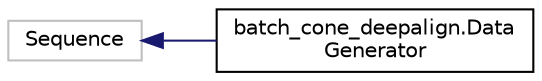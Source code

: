 digraph "Graphical Class Hierarchy"
{
  edge [fontname="Helvetica",fontsize="10",labelfontname="Helvetica",labelfontsize="10"];
  node [fontname="Helvetica",fontsize="10",shape=record];
  rankdir="LR";
  Node217 [label="Sequence",height=0.2,width=0.4,color="grey75", fillcolor="white", style="filled"];
  Node217 -> Node0 [dir="back",color="midnightblue",fontsize="10",style="solid",fontname="Helvetica"];
  Node0 [label="batch_cone_deepalign.Data\lGenerator",height=0.2,width=0.4,color="black", fillcolor="white", style="filled",URL="$classbatch__cone__deepalign_1_1DataGenerator.html"];
}
